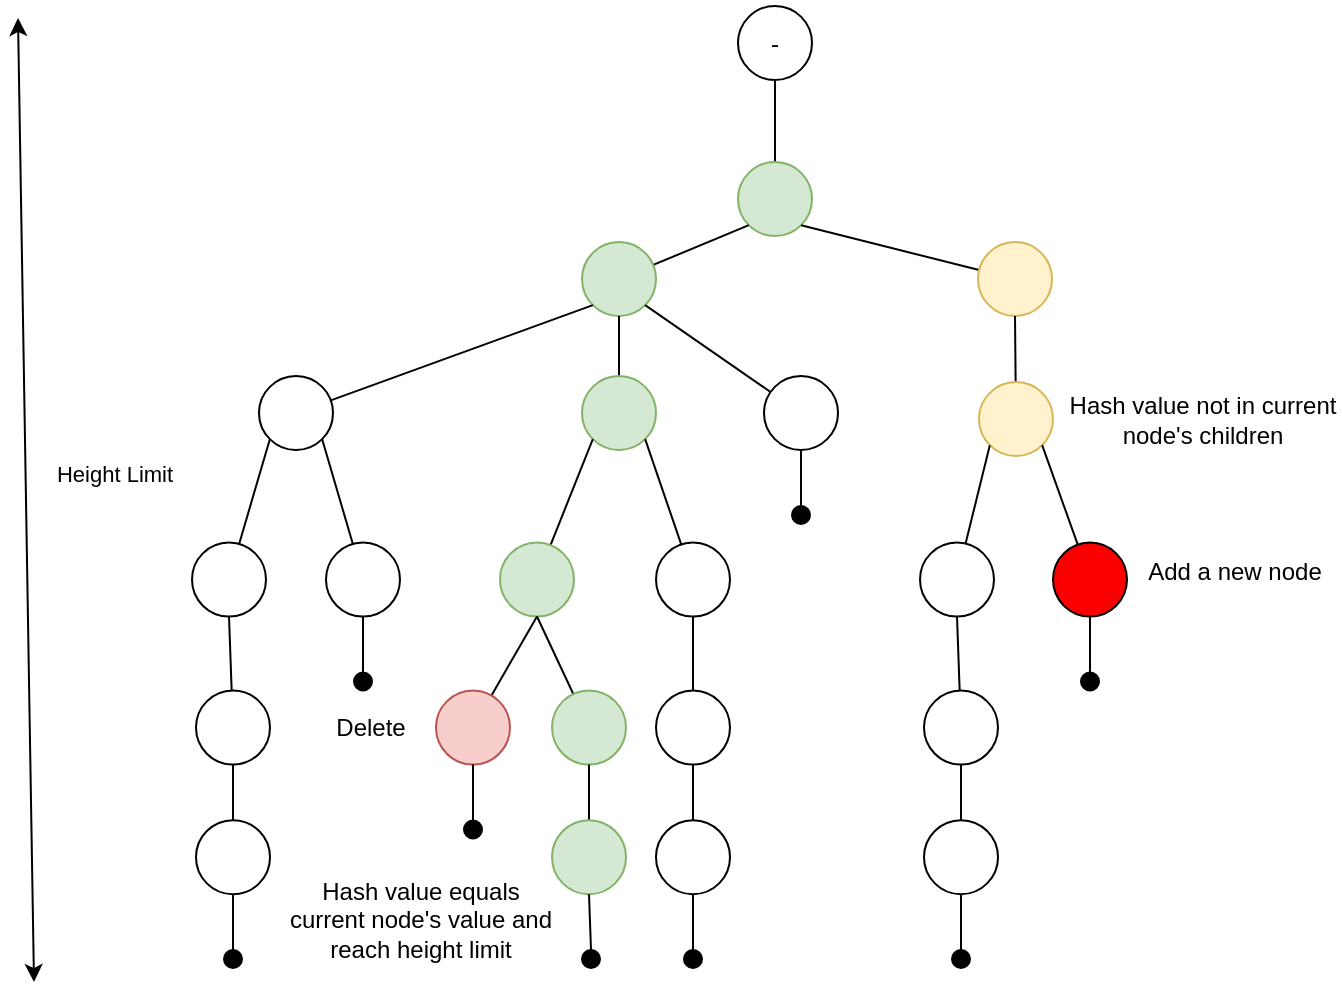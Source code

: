 <mxfile version="22.1.7" type="github">
  <diagram name="第 1 页" id="IkOrepY5Euh00PDli3mC">
    <mxGraphModel dx="1026" dy="583" grid="0" gridSize="10" guides="1" tooltips="1" connect="1" arrows="1" fold="1" page="0" pageScale="1" pageWidth="1200" pageHeight="1920" math="0" shadow="0">
      <root>
        <mxCell id="0" />
        <mxCell id="1" parent="0" />
        <mxCell id="Xmc8SoNWgKXZmehfMHRh-2" value="" style="edgeStyle=orthogonalEdgeStyle;rounded=0;orthogonalLoop=1;jettySize=auto;html=1;strokeColor=default;endArrow=none;endFill=0;" edge="1" parent="1" source="Xmc8SoNWgKXZmehfMHRh-3" target="Xmc8SoNWgKXZmehfMHRh-4">
          <mxGeometry relative="1" as="geometry" />
        </mxCell>
        <mxCell id="Xmc8SoNWgKXZmehfMHRh-3" value="-" style="ellipse;whiteSpace=wrap;html=1;aspect=fixed;" vertex="1" parent="1">
          <mxGeometry x="512" y="127" width="37" height="37" as="geometry" />
        </mxCell>
        <mxCell id="Xmc8SoNWgKXZmehfMHRh-4" value="" style="ellipse;whiteSpace=wrap;html=1;aspect=fixed;fillColor=#d5e8d4;strokeColor=#82b366;" vertex="1" parent="1">
          <mxGeometry x="512" y="205" width="37" height="37" as="geometry" />
        </mxCell>
        <mxCell id="Xmc8SoNWgKXZmehfMHRh-5" value="" style="rounded=0;orthogonalLoop=1;jettySize=auto;html=1;strokeColor=default;endArrow=none;endFill=0;exitX=0;exitY=1;exitDx=0;exitDy=0;" edge="1" parent="1" source="Xmc8SoNWgKXZmehfMHRh-4" target="Xmc8SoNWgKXZmehfMHRh-6">
          <mxGeometry relative="1" as="geometry">
            <mxPoint x="514" y="249" as="sourcePoint" />
          </mxGeometry>
        </mxCell>
        <mxCell id="Xmc8SoNWgKXZmehfMHRh-6" value="" style="ellipse;whiteSpace=wrap;html=1;aspect=fixed;fillColor=#d5e8d4;strokeColor=#82b366;" vertex="1" parent="1">
          <mxGeometry x="434" y="245.0" width="37" height="37" as="geometry" />
        </mxCell>
        <mxCell id="Xmc8SoNWgKXZmehfMHRh-7" value="" style="rounded=0;orthogonalLoop=1;jettySize=auto;html=1;strokeColor=default;endArrow=none;endFill=0;exitX=1;exitY=1;exitDx=0;exitDy=0;" edge="1" parent="1" source="Xmc8SoNWgKXZmehfMHRh-4" target="Xmc8SoNWgKXZmehfMHRh-8">
          <mxGeometry relative="1" as="geometry">
            <mxPoint x="559" y="270" as="sourcePoint" />
          </mxGeometry>
        </mxCell>
        <mxCell id="Xmc8SoNWgKXZmehfMHRh-8" value="" style="ellipse;whiteSpace=wrap;html=1;aspect=fixed;fillColor=#fff2cc;strokeColor=#d6b656;" vertex="1" parent="1">
          <mxGeometry x="632" y="245" width="37" height="37" as="geometry" />
        </mxCell>
        <mxCell id="Xmc8SoNWgKXZmehfMHRh-9" value="" style="rounded=0;orthogonalLoop=1;jettySize=auto;html=1;strokeColor=default;endArrow=none;endFill=0;exitX=0;exitY=1;exitDx=0;exitDy=0;" edge="1" parent="1" source="Xmc8SoNWgKXZmehfMHRh-6" target="Xmc8SoNWgKXZmehfMHRh-10">
          <mxGeometry relative="1" as="geometry">
            <mxPoint x="437" y="319" as="sourcePoint" />
          </mxGeometry>
        </mxCell>
        <mxCell id="Xmc8SoNWgKXZmehfMHRh-10" value="" style="ellipse;whiteSpace=wrap;html=1;aspect=fixed;" vertex="1" parent="1">
          <mxGeometry x="272.5" y="312" width="37" height="37" as="geometry" />
        </mxCell>
        <mxCell id="Xmc8SoNWgKXZmehfMHRh-11" value="" style="rounded=0;orthogonalLoop=1;jettySize=auto;html=1;strokeColor=default;endArrow=none;endFill=0;exitX=0.5;exitY=1;exitDx=0;exitDy=0;" edge="1" parent="1" source="Xmc8SoNWgKXZmehfMHRh-6" target="Xmc8SoNWgKXZmehfMHRh-12">
          <mxGeometry relative="1" as="geometry">
            <mxPoint x="494" y="364" as="sourcePoint" />
          </mxGeometry>
        </mxCell>
        <mxCell id="Xmc8SoNWgKXZmehfMHRh-12" value="" style="ellipse;whiteSpace=wrap;html=1;aspect=fixed;fillColor=#d5e8d4;strokeColor=#82b366;" vertex="1" parent="1">
          <mxGeometry x="434" y="312" width="37" height="37" as="geometry" />
        </mxCell>
        <mxCell id="Xmc8SoNWgKXZmehfMHRh-13" value="" style="rounded=0;orthogonalLoop=1;jettySize=auto;html=1;strokeColor=default;endArrow=none;endFill=0;exitX=1;exitY=1;exitDx=0;exitDy=0;" edge="1" parent="1" source="Xmc8SoNWgKXZmehfMHRh-6" target="Xmc8SoNWgKXZmehfMHRh-14">
          <mxGeometry relative="1" as="geometry">
            <mxPoint x="526.581" y="312.001" as="sourcePoint" />
          </mxGeometry>
        </mxCell>
        <mxCell id="Xmc8SoNWgKXZmehfMHRh-14" value="" style="ellipse;whiteSpace=wrap;html=1;aspect=fixed;" vertex="1" parent="1">
          <mxGeometry x="525" y="312" width="37" height="37" as="geometry" />
        </mxCell>
        <mxCell id="Xmc8SoNWgKXZmehfMHRh-15" value="" style="rounded=0;orthogonalLoop=1;jettySize=auto;html=1;strokeColor=default;endArrow=none;endFill=0;exitX=0.5;exitY=1;exitDx=0;exitDy=0;" edge="1" parent="1" source="Xmc8SoNWgKXZmehfMHRh-8" target="Xmc8SoNWgKXZmehfMHRh-16">
          <mxGeometry relative="1" as="geometry">
            <mxPoint x="614" y="286" as="sourcePoint" />
          </mxGeometry>
        </mxCell>
        <mxCell id="Xmc8SoNWgKXZmehfMHRh-16" value="" style="ellipse;whiteSpace=wrap;html=1;aspect=fixed;fillColor=#fff2cc;strokeColor=#d6b656;" vertex="1" parent="1">
          <mxGeometry x="632.5" y="315" width="37" height="37" as="geometry" />
        </mxCell>
        <mxCell id="Xmc8SoNWgKXZmehfMHRh-17" value="" style="rounded=0;orthogonalLoop=1;jettySize=auto;html=1;strokeColor=default;endArrow=none;endFill=0;exitX=0;exitY=1;exitDx=0;exitDy=0;" edge="1" parent="1" source="Xmc8SoNWgKXZmehfMHRh-10" target="Xmc8SoNWgKXZmehfMHRh-18">
          <mxGeometry relative="1" as="geometry">
            <mxPoint x="372.419" y="352.001" as="sourcePoint" />
          </mxGeometry>
        </mxCell>
        <mxCell id="Xmc8SoNWgKXZmehfMHRh-18" value="" style="ellipse;whiteSpace=wrap;html=1;aspect=fixed;" vertex="1" parent="1">
          <mxGeometry x="239" y="395.26" width="37" height="37" as="geometry" />
        </mxCell>
        <mxCell id="Xmc8SoNWgKXZmehfMHRh-19" value="" style="rounded=0;orthogonalLoop=1;jettySize=auto;html=1;strokeColor=default;endArrow=none;endFill=0;exitX=1;exitY=1;exitDx=0;exitDy=0;" edge="1" parent="1" source="Xmc8SoNWgKXZmehfMHRh-10" target="Xmc8SoNWgKXZmehfMHRh-20">
          <mxGeometry relative="1" as="geometry">
            <mxPoint x="423.581" y="310.001" as="sourcePoint" />
          </mxGeometry>
        </mxCell>
        <mxCell id="Xmc8SoNWgKXZmehfMHRh-20" value="" style="ellipse;whiteSpace=wrap;html=1;aspect=fixed;" vertex="1" parent="1">
          <mxGeometry x="306" y="395.26" width="37" height="37" as="geometry" />
        </mxCell>
        <mxCell id="Xmc8SoNWgKXZmehfMHRh-21" value="" style="rounded=0;orthogonalLoop=1;jettySize=auto;html=1;strokeColor=default;endArrow=none;endFill=0;exitX=0.5;exitY=1;exitDx=0;exitDy=0;" edge="1" parent="1" source="Xmc8SoNWgKXZmehfMHRh-18" target="Xmc8SoNWgKXZmehfMHRh-22">
          <mxGeometry relative="1" as="geometry">
            <mxPoint x="389" y="416" as="sourcePoint" />
          </mxGeometry>
        </mxCell>
        <mxCell id="Xmc8SoNWgKXZmehfMHRh-22" value="" style="ellipse;whiteSpace=wrap;html=1;aspect=fixed;" vertex="1" parent="1">
          <mxGeometry x="241" y="469.26" width="37" height="37" as="geometry" />
        </mxCell>
        <mxCell id="Xmc8SoNWgKXZmehfMHRh-23" value="" style="rounded=0;orthogonalLoop=1;jettySize=auto;html=1;strokeColor=default;endArrow=none;endFill=0;exitX=0.5;exitY=1;exitDx=0;exitDy=0;" edge="1" parent="1" source="Xmc8SoNWgKXZmehfMHRh-22" target="Xmc8SoNWgKXZmehfMHRh-24">
          <mxGeometry relative="1" as="geometry">
            <mxPoint x="346" y="491.84" as="sourcePoint" />
          </mxGeometry>
        </mxCell>
        <mxCell id="Xmc8SoNWgKXZmehfMHRh-24" value="" style="ellipse;whiteSpace=wrap;html=1;aspect=fixed;" vertex="1" parent="1">
          <mxGeometry x="241" y="534.1" width="37" height="37" as="geometry" />
        </mxCell>
        <mxCell id="Xmc8SoNWgKXZmehfMHRh-25" value="" style="rounded=0;orthogonalLoop=1;jettySize=auto;html=1;strokeColor=default;endArrow=none;endFill=0;exitX=0;exitY=1;exitDx=0;exitDy=0;" edge="1" parent="1" source="Xmc8SoNWgKXZmehfMHRh-12" target="Xmc8SoNWgKXZmehfMHRh-26">
          <mxGeometry relative="1" as="geometry">
            <mxPoint x="441.5" y="349" as="sourcePoint" />
          </mxGeometry>
        </mxCell>
        <mxCell id="Xmc8SoNWgKXZmehfMHRh-26" value="" style="ellipse;whiteSpace=wrap;html=1;aspect=fixed;fillColor=#d5e8d4;strokeColor=#82b366;" vertex="1" parent="1">
          <mxGeometry x="393" y="395.26" width="37" height="37" as="geometry" />
        </mxCell>
        <mxCell id="Xmc8SoNWgKXZmehfMHRh-27" value="" style="rounded=0;orthogonalLoop=1;jettySize=auto;html=1;strokeColor=default;endArrow=none;endFill=0;exitX=1;exitY=1;exitDx=0;exitDy=0;" edge="1" parent="1" source="Xmc8SoNWgKXZmehfMHRh-12" target="Xmc8SoNWgKXZmehfMHRh-28">
          <mxGeometry relative="1" as="geometry">
            <mxPoint x="468.5" y="349" as="sourcePoint" />
          </mxGeometry>
        </mxCell>
        <mxCell id="Xmc8SoNWgKXZmehfMHRh-28" value="" style="ellipse;whiteSpace=wrap;html=1;aspect=fixed;" vertex="1" parent="1">
          <mxGeometry x="471" y="395.26" width="37" height="37" as="geometry" />
        </mxCell>
        <mxCell id="Xmc8SoNWgKXZmehfMHRh-29" value="" style="rounded=0;orthogonalLoop=1;jettySize=auto;html=1;strokeColor=default;endArrow=none;endFill=0;exitX=0.5;exitY=1;exitDx=0;exitDy=0;" edge="1" parent="1" source="Xmc8SoNWgKXZmehfMHRh-26" target="Xmc8SoNWgKXZmehfMHRh-30">
          <mxGeometry relative="1" as="geometry">
            <mxPoint x="412" y="427" as="sourcePoint" />
          </mxGeometry>
        </mxCell>
        <mxCell id="Xmc8SoNWgKXZmehfMHRh-30" value="" style="ellipse;whiteSpace=wrap;html=1;aspect=fixed;fillColor=#f8cecc;strokeColor=#b85450;" vertex="1" parent="1">
          <mxGeometry x="361" y="469.26" width="37" height="37" as="geometry" />
        </mxCell>
        <mxCell id="Xmc8SoNWgKXZmehfMHRh-31" value="" style="rounded=0;orthogonalLoop=1;jettySize=auto;html=1;strokeColor=default;endArrow=none;endFill=0;exitX=0.5;exitY=1;exitDx=0;exitDy=0;" edge="1" parent="1" source="Xmc8SoNWgKXZmehfMHRh-26" target="Xmc8SoNWgKXZmehfMHRh-32">
          <mxGeometry relative="1" as="geometry">
            <mxPoint x="425" y="427" as="sourcePoint" />
          </mxGeometry>
        </mxCell>
        <mxCell id="Xmc8SoNWgKXZmehfMHRh-32" value="" style="ellipse;whiteSpace=wrap;html=1;aspect=fixed;fillColor=#d5e8d4;strokeColor=#82b366;" vertex="1" parent="1">
          <mxGeometry x="419" y="469.26" width="37" height="37" as="geometry" />
        </mxCell>
        <mxCell id="Xmc8SoNWgKXZmehfMHRh-33" value="" style="rounded=0;orthogonalLoop=1;jettySize=auto;html=1;strokeColor=default;endArrow=none;endFill=0;exitX=0.5;exitY=1;exitDx=0;exitDy=0;" edge="1" parent="1" source="Xmc8SoNWgKXZmehfMHRh-32" target="Xmc8SoNWgKXZmehfMHRh-34">
          <mxGeometry relative="1" as="geometry">
            <mxPoint x="445" y="506.26" as="sourcePoint" />
          </mxGeometry>
        </mxCell>
        <mxCell id="Xmc8SoNWgKXZmehfMHRh-34" value="" style="ellipse;whiteSpace=wrap;html=1;aspect=fixed;fillColor=#d5e8d4;strokeColor=#82b366;" vertex="1" parent="1">
          <mxGeometry x="419" y="534.1" width="37" height="37" as="geometry" />
        </mxCell>
        <mxCell id="Xmc8SoNWgKXZmehfMHRh-35" value="" style="rounded=0;orthogonalLoop=1;jettySize=auto;html=1;strokeColor=default;endArrow=none;endFill=0;exitX=0.5;exitY=1;exitDx=0;exitDy=0;" edge="1" parent="1" source="Xmc8SoNWgKXZmehfMHRh-28" target="Xmc8SoNWgKXZmehfMHRh-36">
          <mxGeometry relative="1" as="geometry">
            <mxPoint x="490" y="432.26" as="sourcePoint" />
          </mxGeometry>
        </mxCell>
        <mxCell id="Xmc8SoNWgKXZmehfMHRh-36" value="" style="ellipse;whiteSpace=wrap;html=1;aspect=fixed;" vertex="1" parent="1">
          <mxGeometry x="471" y="469.26" width="37" height="37" as="geometry" />
        </mxCell>
        <mxCell id="Xmc8SoNWgKXZmehfMHRh-37" value="" style="rounded=0;orthogonalLoop=1;jettySize=auto;html=1;strokeColor=default;endArrow=none;endFill=0;exitX=0.5;exitY=1;exitDx=0;exitDy=0;" edge="1" parent="1" source="Xmc8SoNWgKXZmehfMHRh-36" target="Xmc8SoNWgKXZmehfMHRh-38">
          <mxGeometry relative="1" as="geometry">
            <mxPoint x="578" y="492.1" as="sourcePoint" />
          </mxGeometry>
        </mxCell>
        <mxCell id="Xmc8SoNWgKXZmehfMHRh-38" value="" style="ellipse;whiteSpace=wrap;html=1;aspect=fixed;" vertex="1" parent="1">
          <mxGeometry x="471" y="534.1" width="37" height="37" as="geometry" />
        </mxCell>
        <mxCell id="Xmc8SoNWgKXZmehfMHRh-39" value="" style="rounded=0;orthogonalLoop=1;jettySize=auto;html=1;strokeColor=default;endArrow=none;endFill=0;exitX=0;exitY=1;exitDx=0;exitDy=0;" edge="1" parent="1" source="Xmc8SoNWgKXZmehfMHRh-16" target="Xmc8SoNWgKXZmehfMHRh-40">
          <mxGeometry relative="1" as="geometry">
            <mxPoint x="642" y="344" as="sourcePoint" />
          </mxGeometry>
        </mxCell>
        <mxCell id="Xmc8SoNWgKXZmehfMHRh-40" value="" style="ellipse;whiteSpace=wrap;html=1;aspect=fixed;" vertex="1" parent="1">
          <mxGeometry x="603" y="395.26" width="37" height="37" as="geometry" />
        </mxCell>
        <mxCell id="Xmc8SoNWgKXZmehfMHRh-41" value="" style="rounded=0;orthogonalLoop=1;jettySize=auto;html=1;strokeColor=default;endArrow=none;endFill=0;exitX=0.5;exitY=1;exitDx=0;exitDy=0;" edge="1" parent="1" source="Xmc8SoNWgKXZmehfMHRh-40" target="Xmc8SoNWgKXZmehfMHRh-42">
          <mxGeometry relative="1" as="geometry">
            <mxPoint x="753" y="416" as="sourcePoint" />
          </mxGeometry>
        </mxCell>
        <mxCell id="Xmc8SoNWgKXZmehfMHRh-42" value="" style="ellipse;whiteSpace=wrap;html=1;aspect=fixed;" vertex="1" parent="1">
          <mxGeometry x="605" y="469.26" width="37" height="37" as="geometry" />
        </mxCell>
        <mxCell id="Xmc8SoNWgKXZmehfMHRh-43" value="" style="rounded=0;orthogonalLoop=1;jettySize=auto;html=1;strokeColor=default;endArrow=none;endFill=0;exitX=0.5;exitY=1;exitDx=0;exitDy=0;" edge="1" parent="1" source="Xmc8SoNWgKXZmehfMHRh-42" target="Xmc8SoNWgKXZmehfMHRh-44">
          <mxGeometry relative="1" as="geometry">
            <mxPoint x="710" y="491.84" as="sourcePoint" />
          </mxGeometry>
        </mxCell>
        <mxCell id="Xmc8SoNWgKXZmehfMHRh-44" value="" style="ellipse;whiteSpace=wrap;html=1;aspect=fixed;" vertex="1" parent="1">
          <mxGeometry x="605" y="534.1" width="37" height="37" as="geometry" />
        </mxCell>
        <mxCell id="Xmc8SoNWgKXZmehfMHRh-45" value="" style="rounded=0;orthogonalLoop=1;jettySize=auto;html=1;strokeColor=default;endArrow=none;endFill=0;exitX=1;exitY=1;exitDx=0;exitDy=0;" edge="1" parent="1" source="Xmc8SoNWgKXZmehfMHRh-16" target="Xmc8SoNWgKXZmehfMHRh-46">
          <mxGeometry relative="1" as="geometry">
            <mxPoint x="703" y="367.16" as="sourcePoint" />
          </mxGeometry>
        </mxCell>
        <mxCell id="Xmc8SoNWgKXZmehfMHRh-46" value="" style="ellipse;whiteSpace=wrap;html=1;aspect=fixed;fillColor=#fa0000;" vertex="1" parent="1">
          <mxGeometry x="669.5" y="395.26" width="37" height="37" as="geometry" />
        </mxCell>
        <mxCell id="Xmc8SoNWgKXZmehfMHRh-47" value="" style="ellipse;whiteSpace=wrap;html=1;aspect=fixed;labelBackgroundColor=#000000;fillColor=#000000;" vertex="1" parent="1">
          <mxGeometry x="255" y="599" width="9" height="9" as="geometry" />
        </mxCell>
        <mxCell id="Xmc8SoNWgKXZmehfMHRh-48" value="" style="rounded=0;orthogonalLoop=1;jettySize=auto;html=1;strokeColor=default;endArrow=none;endFill=0;exitX=0.5;exitY=1;exitDx=0;exitDy=0;entryX=0.5;entryY=0;entryDx=0;entryDy=0;" edge="1" parent="1" source="Xmc8SoNWgKXZmehfMHRh-24" target="Xmc8SoNWgKXZmehfMHRh-47">
          <mxGeometry relative="1" as="geometry">
            <mxPoint x="290" y="536" as="sourcePoint" />
            <mxPoint x="290" y="564" as="targetPoint" />
          </mxGeometry>
        </mxCell>
        <mxCell id="Xmc8SoNWgKXZmehfMHRh-49" value="" style="ellipse;whiteSpace=wrap;html=1;aspect=fixed;labelBackgroundColor=#000000;fillColor=#000000;direction=south;" vertex="1" parent="1">
          <mxGeometry x="320" y="460.26" width="9" height="9" as="geometry" />
        </mxCell>
        <mxCell id="Xmc8SoNWgKXZmehfMHRh-50" value="" style="rounded=0;orthogonalLoop=1;jettySize=auto;html=1;strokeColor=default;endArrow=none;endFill=0;exitX=0.5;exitY=1;exitDx=0;exitDy=0;entryX=0;entryY=0.5;entryDx=0;entryDy=0;" edge="1" parent="1" source="Xmc8SoNWgKXZmehfMHRh-20" target="Xmc8SoNWgKXZmehfMHRh-49">
          <mxGeometry relative="1" as="geometry">
            <mxPoint x="270" y="581" as="sourcePoint" />
            <mxPoint x="270" y="609" as="targetPoint" />
          </mxGeometry>
        </mxCell>
        <mxCell id="Xmc8SoNWgKXZmehfMHRh-51" value="" style="ellipse;whiteSpace=wrap;html=1;aspect=fixed;labelBackgroundColor=#000000;fillColor=#000000;direction=south;" vertex="1" parent="1">
          <mxGeometry x="375" y="534.26" width="9" height="9" as="geometry" />
        </mxCell>
        <mxCell id="Xmc8SoNWgKXZmehfMHRh-52" value="" style="rounded=0;orthogonalLoop=1;jettySize=auto;html=1;strokeColor=default;endArrow=none;endFill=0;entryX=0;entryY=0.5;entryDx=0;entryDy=0;" edge="1" parent="1" source="Xmc8SoNWgKXZmehfMHRh-30" target="Xmc8SoNWgKXZmehfMHRh-51">
          <mxGeometry relative="1" as="geometry">
            <mxPoint x="380" y="506" as="sourcePoint" />
            <mxPoint x="325" y="683" as="targetPoint" />
          </mxGeometry>
        </mxCell>
        <mxCell id="Xmc8SoNWgKXZmehfMHRh-53" value="" style="ellipse;whiteSpace=wrap;html=1;aspect=fixed;labelBackgroundColor=#000000;fillColor=#000000;direction=south;" vertex="1" parent="1">
          <mxGeometry x="434" y="599" width="9" height="9" as="geometry" />
        </mxCell>
        <mxCell id="Xmc8SoNWgKXZmehfMHRh-54" value="" style="ellipse;whiteSpace=wrap;html=1;aspect=fixed;labelBackgroundColor=#000000;fillColor=#000000;direction=south;" vertex="1" parent="1">
          <mxGeometry x="485" y="599" width="9" height="9" as="geometry" />
        </mxCell>
        <mxCell id="Xmc8SoNWgKXZmehfMHRh-55" value="" style="ellipse;whiteSpace=wrap;html=1;aspect=fixed;labelBackgroundColor=#000000;fillColor=#000000;direction=south;" vertex="1" parent="1">
          <mxGeometry x="539" y="377" width="9" height="9" as="geometry" />
        </mxCell>
        <mxCell id="Xmc8SoNWgKXZmehfMHRh-56" value="" style="ellipse;whiteSpace=wrap;html=1;aspect=fixed;labelBackgroundColor=#000000;fillColor=#000000;direction=south;" vertex="1" parent="1">
          <mxGeometry x="619" y="599" width="9" height="9" as="geometry" />
        </mxCell>
        <mxCell id="Xmc8SoNWgKXZmehfMHRh-57" value="" style="ellipse;whiteSpace=wrap;html=1;aspect=fixed;labelBackgroundColor=#000000;fillColor=#000000;direction=south;" vertex="1" parent="1">
          <mxGeometry x="683.5" y="460.26" width="9" height="9" as="geometry" />
        </mxCell>
        <mxCell id="Xmc8SoNWgKXZmehfMHRh-58" value="" style="rounded=0;orthogonalLoop=1;jettySize=auto;html=1;strokeColor=default;endArrow=none;endFill=0;entryX=0;entryY=0.5;entryDx=0;entryDy=0;exitX=0.5;exitY=1;exitDx=0;exitDy=0;" edge="1" parent="1" source="Xmc8SoNWgKXZmehfMHRh-14" target="Xmc8SoNWgKXZmehfMHRh-55">
          <mxGeometry relative="1" as="geometry">
            <mxPoint x="390" y="516" as="sourcePoint" />
            <mxPoint x="390" y="544" as="targetPoint" />
          </mxGeometry>
        </mxCell>
        <mxCell id="Xmc8SoNWgKXZmehfMHRh-59" value="" style="rounded=0;orthogonalLoop=1;jettySize=auto;html=1;strokeColor=default;endArrow=none;endFill=0;entryX=0;entryY=0.5;entryDx=0;entryDy=0;exitX=0.5;exitY=1;exitDx=0;exitDy=0;" edge="1" parent="1" source="Xmc8SoNWgKXZmehfMHRh-34" target="Xmc8SoNWgKXZmehfMHRh-53">
          <mxGeometry relative="1" as="geometry">
            <mxPoint x="400" y="526" as="sourcePoint" />
            <mxPoint x="400" y="554" as="targetPoint" />
          </mxGeometry>
        </mxCell>
        <mxCell id="Xmc8SoNWgKXZmehfMHRh-60" value="" style="rounded=0;orthogonalLoop=1;jettySize=auto;html=1;strokeColor=default;endArrow=none;endFill=0;entryX=0;entryY=0.5;entryDx=0;entryDy=0;exitX=0.5;exitY=1;exitDx=0;exitDy=0;" edge="1" parent="1" source="Xmc8SoNWgKXZmehfMHRh-38" target="Xmc8SoNWgKXZmehfMHRh-54">
          <mxGeometry relative="1" as="geometry">
            <mxPoint x="410" y="536" as="sourcePoint" />
            <mxPoint x="410" y="564" as="targetPoint" />
          </mxGeometry>
        </mxCell>
        <mxCell id="Xmc8SoNWgKXZmehfMHRh-61" value="" style="rounded=0;orthogonalLoop=1;jettySize=auto;html=1;strokeColor=default;endArrow=none;endFill=0;entryX=0;entryY=0.5;entryDx=0;entryDy=0;exitX=0.5;exitY=1;exitDx=0;exitDy=0;" edge="1" parent="1" source="Xmc8SoNWgKXZmehfMHRh-44" target="Xmc8SoNWgKXZmehfMHRh-56">
          <mxGeometry relative="1" as="geometry">
            <mxPoint x="430" y="556" as="sourcePoint" />
            <mxPoint x="430" y="584" as="targetPoint" />
          </mxGeometry>
        </mxCell>
        <mxCell id="Xmc8SoNWgKXZmehfMHRh-62" value="" style="rounded=0;orthogonalLoop=1;jettySize=auto;html=1;strokeColor=default;endArrow=none;endFill=0;entryX=0;entryY=0.5;entryDx=0;entryDy=0;exitX=0.5;exitY=1;exitDx=0;exitDy=0;" edge="1" parent="1" source="Xmc8SoNWgKXZmehfMHRh-46" target="Xmc8SoNWgKXZmehfMHRh-57">
          <mxGeometry relative="1" as="geometry">
            <mxPoint x="634" y="581" as="sourcePoint" />
            <mxPoint x="634" y="609" as="targetPoint" />
          </mxGeometry>
        </mxCell>
        <mxCell id="Xmc8SoNWgKXZmehfMHRh-63" value="" style="endArrow=classic;startArrow=classic;html=1;rounded=0;" edge="1" parent="1">
          <mxGeometry width="50" height="50" relative="1" as="geometry">
            <mxPoint x="160" y="615" as="sourcePoint" />
            <mxPoint x="152" y="133" as="targetPoint" />
          </mxGeometry>
        </mxCell>
        <mxCell id="Xmc8SoNWgKXZmehfMHRh-64" value="Height Limit" style="edgeLabel;html=1;align=center;verticalAlign=middle;resizable=0;points=[];" vertex="1" connectable="0" parent="Xmc8SoNWgKXZmehfMHRh-63">
          <mxGeometry x="-0.39" y="-2" relative="1" as="geometry">
            <mxPoint x="40" y="-107" as="offset" />
          </mxGeometry>
        </mxCell>
        <mxCell id="Xmc8SoNWgKXZmehfMHRh-65" value="Hash value not in current node&#39;s children" style="text;html=1;strokeColor=none;fillColor=none;align=center;verticalAlign=middle;whiteSpace=wrap;rounded=0;" vertex="1" parent="1">
          <mxGeometry x="676" y="319" width="137" height="30" as="geometry" />
        </mxCell>
        <mxCell id="Xmc8SoNWgKXZmehfMHRh-66" value="Hash value equals current node&#39;s value and reach height limit" style="text;html=1;strokeColor=none;fillColor=none;align=center;verticalAlign=middle;whiteSpace=wrap;rounded=0;" vertex="1" parent="1">
          <mxGeometry x="285" y="569" width="137" height="30" as="geometry" />
        </mxCell>
        <mxCell id="Xmc8SoNWgKXZmehfMHRh-67" value="Add a new node" style="text;html=1;strokeColor=none;fillColor=none;align=center;verticalAlign=middle;whiteSpace=wrap;rounded=0;" vertex="1" parent="1">
          <mxGeometry x="711" y="395.26" width="99" height="30" as="geometry" />
        </mxCell>
        <mxCell id="Xmc8SoNWgKXZmehfMHRh-69" value="Delete" style="text;html=1;strokeColor=none;fillColor=none;align=center;verticalAlign=middle;whiteSpace=wrap;rounded=0;" vertex="1" parent="1">
          <mxGeometry x="301" y="485.26" width="54.5" height="5" as="geometry" />
        </mxCell>
      </root>
    </mxGraphModel>
  </diagram>
</mxfile>

